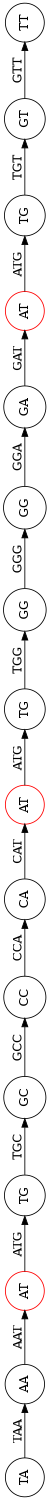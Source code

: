  digraph 4.13 {
 rankdir=LR;
 orientation=landscape;
 size = 10;

TA   [shape=circle, label="TA"];
AA   [shape=circle, label="AA"];
AT1  [shape=circle, label="AT", color="red"];
AT2  [shape=circle, label="AT", color="red"];
AT3  [shape=circle, label="AT", color="red"];
TG1  [shape=circle, label="TG"];
GC   [shape=circle, label="GC"];
CC   [shape=circle, label="CC"];
CA   [shape=circle, label="CA"];
TG2  [shape=circle, label="TG"];
GG1  [shape=circle, label="GG"];
GG2  [shape=circle, label="GG"];
GA   [shape=circle, label="GA"];
TG3  [shape=circle, label="TG"];
GT   [shape=circle, label="GT"];
TT   [shape=circle, label="TT"];


 TA -> AA [label="TAA"];
 AA -> AT1 [label="AAT"];
 AT1 -> TG1 [label="ATG"];
 TG1 -> GC [label="TGC"];
 GC -> CC [label="GCC"];
 CC -> CA [label="CCA"];
 CA -> AT2 [label="CAT"];
 AT2 -> TG2 [label="ATG"];
 TG2 -> GG1 [label="TGG"];
 GG1 -> GG2 [label="GGG"];
 GG2 -> GA [label="GGA"];
 GA -> AT3 [label="GAT"];
 AT3 -> TG3 [label="ATG"];
 TG3 -> GT [label="TGT"];
 GT -> TT [label="GTT"];

 }

